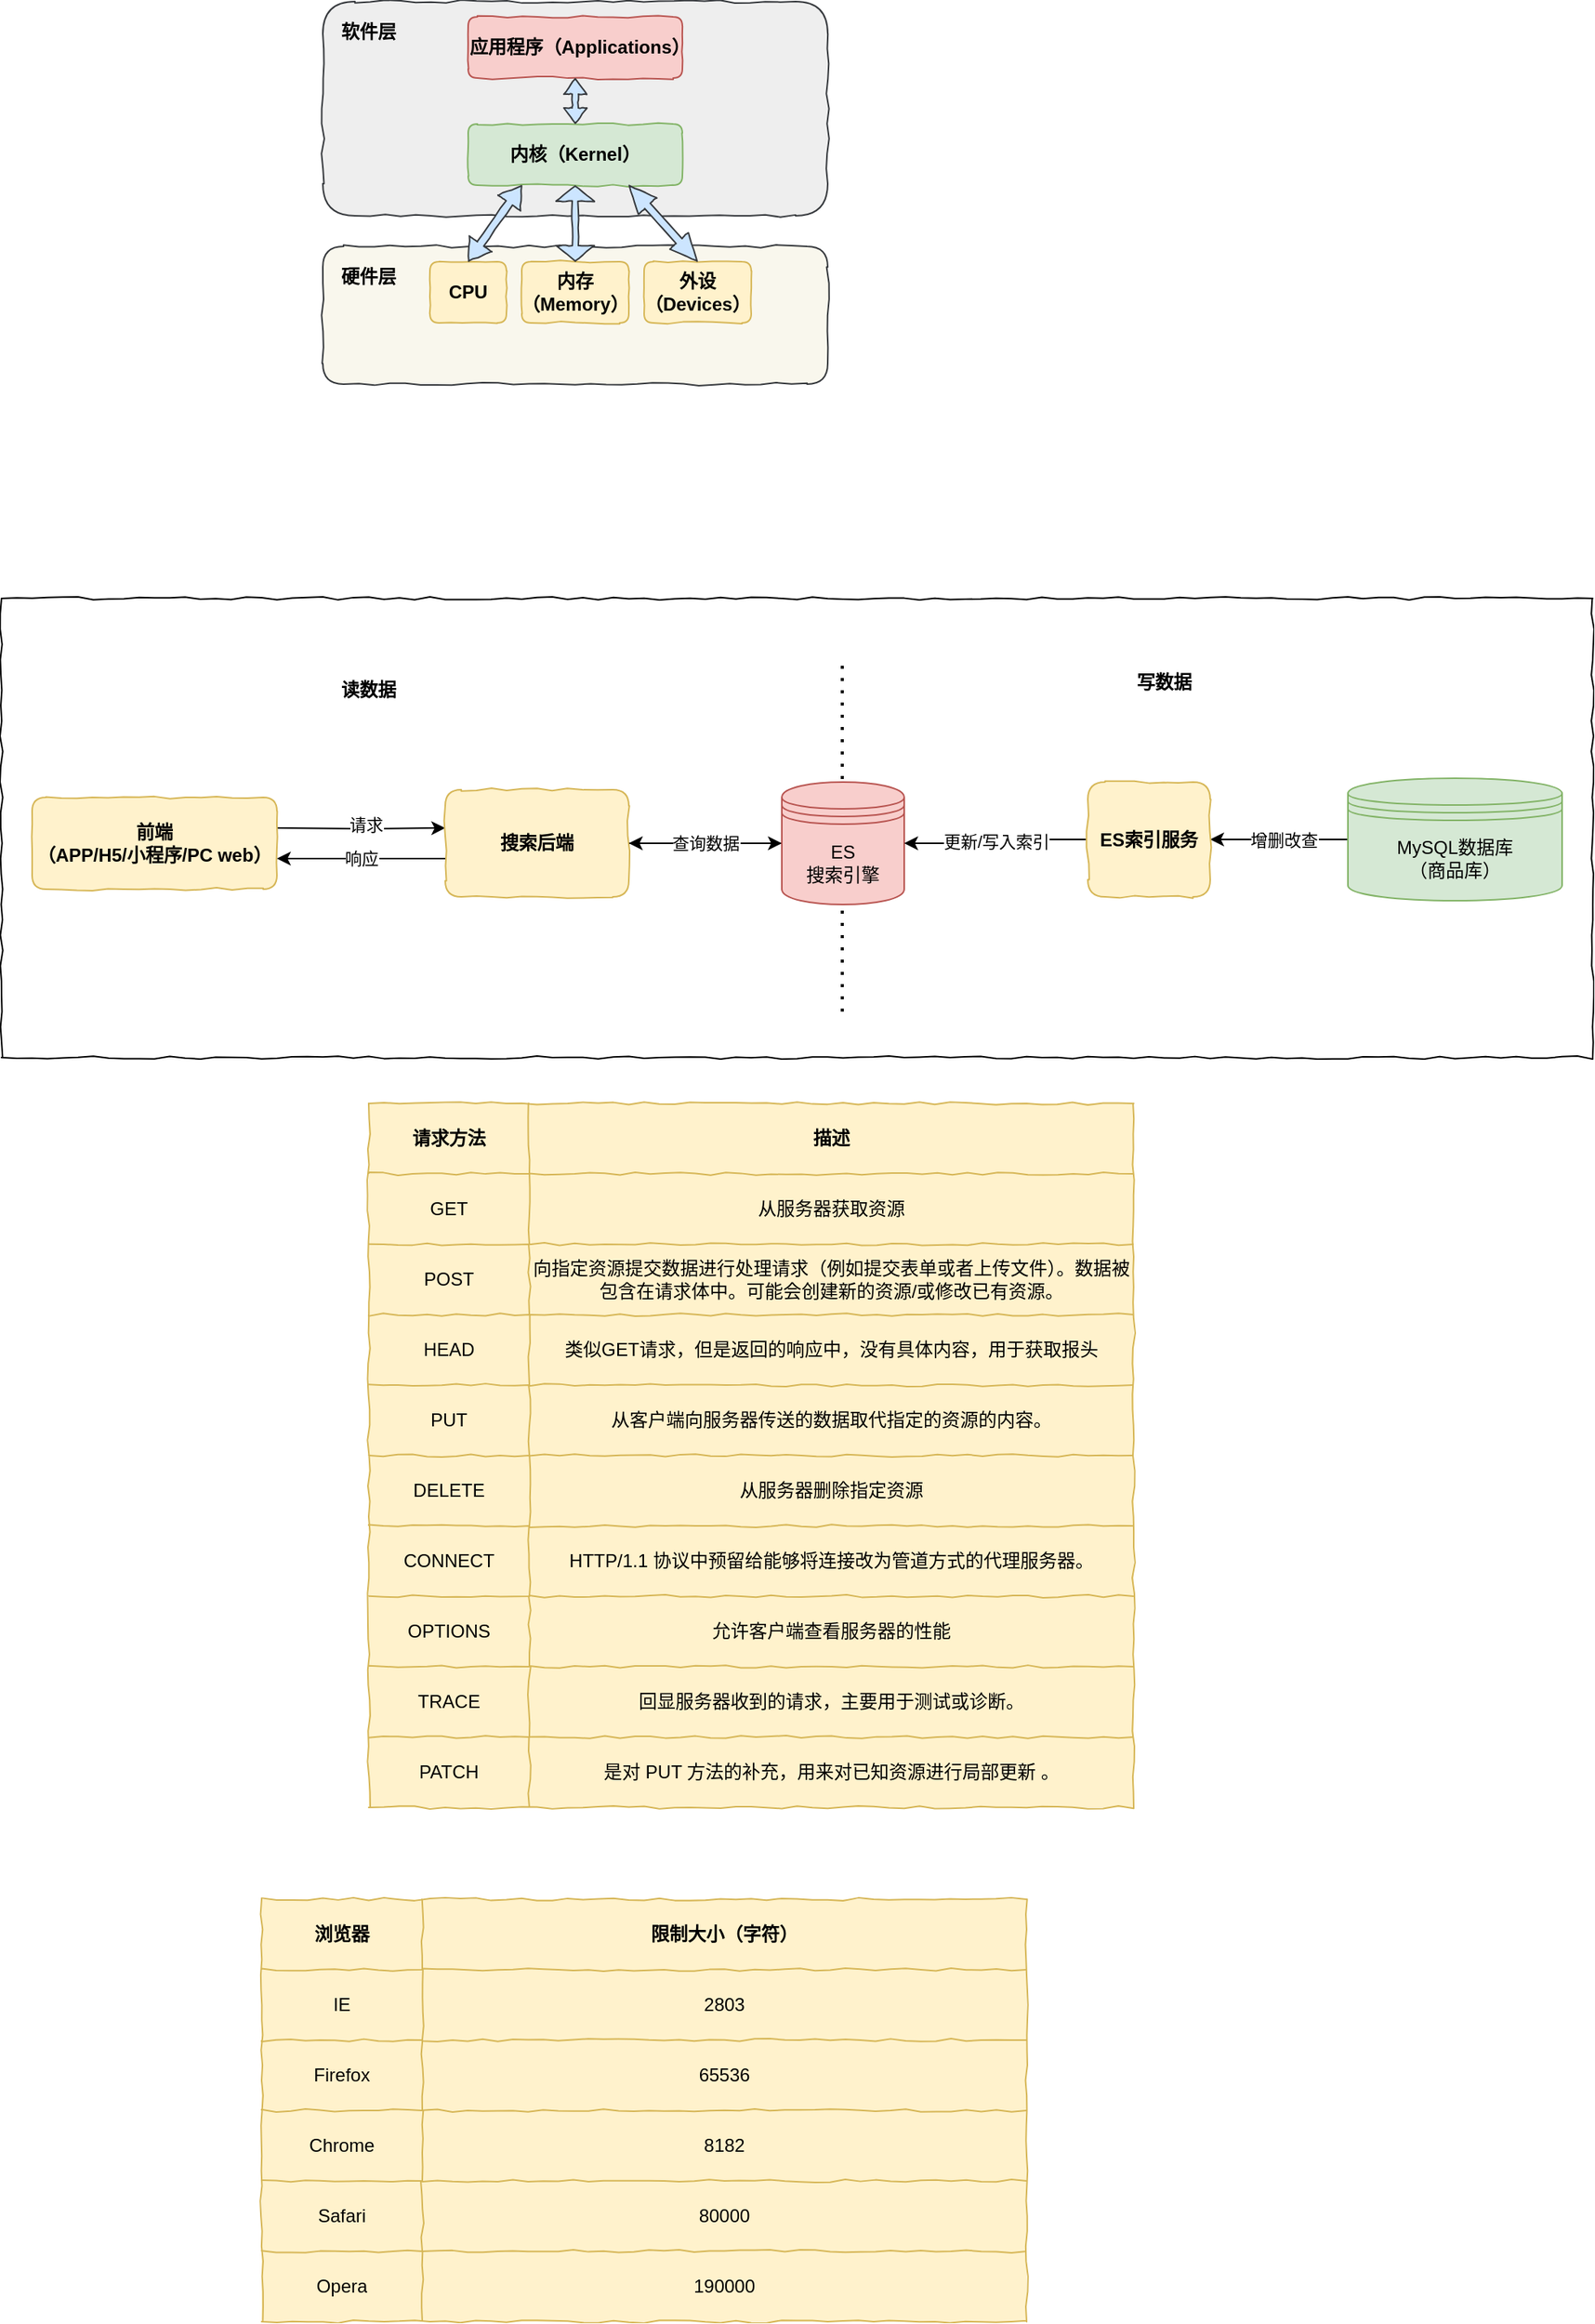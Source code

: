 <mxfile version="14.1.4" type="github">
  <diagram id="RjBqsqhj3sioLkczXOe3" name="Page-1">
    <mxGraphModel dx="946" dy="1759" grid="1" gridSize="10" guides="1" tooltips="1" connect="1" arrows="1" fold="1" page="1" pageScale="1" pageWidth="827" pageHeight="1169" math="0" shadow="0">
      <root>
        <mxCell id="0" />
        <mxCell id="1" parent="0" />
        <mxCell id="GFjqKOsz96lYpiR8VjZb-7" value="" style="rounded=1;whiteSpace=wrap;html=1;comic=1;fillColor=#f9f7ed;strokeColor=#36393d;" vertex="1" parent="1">
          <mxGeometry x="280" y="-260" width="330" height="90" as="geometry" />
        </mxCell>
        <mxCell id="GFjqKOsz96lYpiR8VjZb-8" value="" style="rounded=1;whiteSpace=wrap;html=1;comic=1;fillColor=#eeeeee;strokeColor=#36393d;" vertex="1" parent="1">
          <mxGeometry x="280" y="-420" width="330" height="140" as="geometry" />
        </mxCell>
        <mxCell id="zmc4Z-w7jA_BF66H5ybC-30" value="" style="rounded=0;whiteSpace=wrap;html=1;comic=1;" parent="1" vertex="1">
          <mxGeometry x="70" y="-30" width="1040" height="300" as="geometry" />
        </mxCell>
        <mxCell id="zmc4Z-w7jA_BF66H5ybC-29" value="" style="endArrow=none;dashed=1;html=1;dashPattern=1 3;strokeWidth=2;" parent="1" edge="1">
          <mxGeometry width="50" height="50" relative="1" as="geometry">
            <mxPoint x="619.5" y="240" as="sourcePoint" />
            <mxPoint x="619.5" y="10" as="targetPoint" />
          </mxGeometry>
        </mxCell>
        <mxCell id="46z4oTIVy4qsNz0aYybG-44" value="" style="shape=table;html=1;whiteSpace=wrap;startSize=0;container=1;collapsible=0;childLayout=tableLayout;comic=1;fillColor=#fff2cc;strokeColor=#d6b656;" parent="1" vertex="1">
          <mxGeometry x="310" y="300" width="500" height="460" as="geometry" />
        </mxCell>
        <mxCell id="46z4oTIVy4qsNz0aYybG-45" value="" style="shape=partialRectangle;html=1;whiteSpace=wrap;collapsible=0;dropTarget=0;pointerEvents=0;fillColor=none;top=0;left=0;bottom=0;right=0;points=[[0,0.5],[1,0.5]];portConstraint=eastwest;" parent="46z4oTIVy4qsNz0aYybG-44" vertex="1">
          <mxGeometry width="500" height="46" as="geometry" />
        </mxCell>
        <mxCell id="46z4oTIVy4qsNz0aYybG-46" value="&lt;b&gt;请求方法&lt;/b&gt;" style="shape=partialRectangle;html=1;whiteSpace=wrap;connectable=0;overflow=hidden;fillColor=none;top=0;left=0;bottom=0;right=0;" parent="46z4oTIVy4qsNz0aYybG-45" vertex="1">
          <mxGeometry width="105" height="46" as="geometry" />
        </mxCell>
        <mxCell id="46z4oTIVy4qsNz0aYybG-47" value="&lt;b&gt;描述&lt;/b&gt;" style="shape=partialRectangle;html=1;whiteSpace=wrap;connectable=0;overflow=hidden;fillColor=none;top=0;left=0;bottom=0;right=0;" parent="46z4oTIVy4qsNz0aYybG-45" vertex="1">
          <mxGeometry x="105" width="395" height="46" as="geometry" />
        </mxCell>
        <mxCell id="46z4oTIVy4qsNz0aYybG-48" value="" style="shape=partialRectangle;html=1;whiteSpace=wrap;collapsible=0;dropTarget=0;pointerEvents=0;fillColor=none;top=0;left=0;bottom=0;right=0;points=[[0,0.5],[1,0.5]];portConstraint=eastwest;" parent="46z4oTIVy4qsNz0aYybG-44" vertex="1">
          <mxGeometry y="46" width="500" height="46" as="geometry" />
        </mxCell>
        <mxCell id="46z4oTIVy4qsNz0aYybG-49" value="GET" style="shape=partialRectangle;html=1;whiteSpace=wrap;connectable=0;overflow=hidden;fillColor=none;top=0;left=0;bottom=0;right=0;" parent="46z4oTIVy4qsNz0aYybG-48" vertex="1">
          <mxGeometry width="105" height="46" as="geometry" />
        </mxCell>
        <mxCell id="46z4oTIVy4qsNz0aYybG-50" value="从服务器获取资源" style="shape=partialRectangle;html=1;whiteSpace=wrap;connectable=0;overflow=hidden;fillColor=none;top=0;left=0;bottom=0;right=0;" parent="46z4oTIVy4qsNz0aYybG-48" vertex="1">
          <mxGeometry x="105" width="395" height="46" as="geometry" />
        </mxCell>
        <mxCell id="46z4oTIVy4qsNz0aYybG-51" value="" style="shape=partialRectangle;html=1;whiteSpace=wrap;collapsible=0;dropTarget=0;pointerEvents=0;fillColor=none;top=0;left=0;bottom=0;right=0;points=[[0,0.5],[1,0.5]];portConstraint=eastwest;" parent="46z4oTIVy4qsNz0aYybG-44" vertex="1">
          <mxGeometry y="92" width="500" height="46" as="geometry" />
        </mxCell>
        <mxCell id="46z4oTIVy4qsNz0aYybG-52" value="POST" style="shape=partialRectangle;html=1;whiteSpace=wrap;connectable=0;overflow=hidden;fillColor=none;top=0;left=0;bottom=0;right=0;" parent="46z4oTIVy4qsNz0aYybG-51" vertex="1">
          <mxGeometry width="105" height="46" as="geometry" />
        </mxCell>
        <mxCell id="46z4oTIVy4qsNz0aYybG-53" value="向指定资源提交数据进行处理请求（例如提交表单或者上传文件）。数据被包含在请求体中。可能会创建新的资源/或修改已有资源。" style="shape=partialRectangle;html=1;whiteSpace=wrap;connectable=0;overflow=hidden;fillColor=none;top=0;left=0;bottom=0;right=0;" parent="46z4oTIVy4qsNz0aYybG-51" vertex="1">
          <mxGeometry x="105" width="395" height="46" as="geometry" />
        </mxCell>
        <mxCell id="46z4oTIVy4qsNz0aYybG-54" value="" style="shape=partialRectangle;html=1;whiteSpace=wrap;collapsible=0;dropTarget=0;pointerEvents=0;fillColor=none;top=0;left=0;bottom=0;right=0;points=[[0,0.5],[1,0.5]];portConstraint=eastwest;" parent="46z4oTIVy4qsNz0aYybG-44" vertex="1">
          <mxGeometry y="138" width="500" height="46" as="geometry" />
        </mxCell>
        <mxCell id="46z4oTIVy4qsNz0aYybG-55" value="HEAD" style="shape=partialRectangle;html=1;whiteSpace=wrap;connectable=0;overflow=hidden;fillColor=none;top=0;left=0;bottom=0;right=0;" parent="46z4oTIVy4qsNz0aYybG-54" vertex="1">
          <mxGeometry width="105" height="46" as="geometry" />
        </mxCell>
        <mxCell id="46z4oTIVy4qsNz0aYybG-56" value="类似GET请求，但是返回的响应中，没有具体内容，用于获取报头" style="shape=partialRectangle;html=1;whiteSpace=wrap;connectable=0;overflow=hidden;fillColor=none;top=0;left=0;bottom=0;right=0;" parent="46z4oTIVy4qsNz0aYybG-54" vertex="1">
          <mxGeometry x="105" width="395" height="46" as="geometry" />
        </mxCell>
        <mxCell id="46z4oTIVy4qsNz0aYybG-57" value="" style="shape=partialRectangle;html=1;whiteSpace=wrap;collapsible=0;dropTarget=0;pointerEvents=0;fillColor=none;top=0;left=0;bottom=0;right=0;points=[[0,0.5],[1,0.5]];portConstraint=eastwest;" parent="46z4oTIVy4qsNz0aYybG-44" vertex="1">
          <mxGeometry y="184" width="500" height="46" as="geometry" />
        </mxCell>
        <mxCell id="46z4oTIVy4qsNz0aYybG-58" value="PUT" style="shape=partialRectangle;html=1;whiteSpace=wrap;connectable=0;overflow=hidden;fillColor=none;top=0;left=0;bottom=0;right=0;" parent="46z4oTIVy4qsNz0aYybG-57" vertex="1">
          <mxGeometry width="105" height="46" as="geometry" />
        </mxCell>
        <mxCell id="46z4oTIVy4qsNz0aYybG-59" value="从客户端向服务器传送的数据取代指定的资源的内容。" style="shape=partialRectangle;html=1;whiteSpace=wrap;connectable=0;overflow=hidden;fillColor=none;top=0;left=0;bottom=0;right=0;" parent="46z4oTIVy4qsNz0aYybG-57" vertex="1">
          <mxGeometry x="105" width="395" height="46" as="geometry" />
        </mxCell>
        <mxCell id="46z4oTIVy4qsNz0aYybG-60" value="" style="shape=partialRectangle;html=1;whiteSpace=wrap;collapsible=0;dropTarget=0;pointerEvents=0;fillColor=none;top=0;left=0;bottom=0;right=0;points=[[0,0.5],[1,0.5]];portConstraint=eastwest;" parent="46z4oTIVy4qsNz0aYybG-44" vertex="1">
          <mxGeometry y="230" width="500" height="46" as="geometry" />
        </mxCell>
        <mxCell id="46z4oTIVy4qsNz0aYybG-61" value="DELETE" style="shape=partialRectangle;html=1;whiteSpace=wrap;connectable=0;overflow=hidden;fillColor=none;top=0;left=0;bottom=0;right=0;" parent="46z4oTIVy4qsNz0aYybG-60" vertex="1">
          <mxGeometry width="105" height="46" as="geometry" />
        </mxCell>
        <mxCell id="46z4oTIVy4qsNz0aYybG-62" value="从服务器删除指定资源" style="shape=partialRectangle;html=1;whiteSpace=wrap;connectable=0;overflow=hidden;fillColor=none;top=0;left=0;bottom=0;right=0;" parent="46z4oTIVy4qsNz0aYybG-60" vertex="1">
          <mxGeometry x="105" width="395" height="46" as="geometry" />
        </mxCell>
        <mxCell id="46z4oTIVy4qsNz0aYybG-72" style="shape=partialRectangle;html=1;whiteSpace=wrap;collapsible=0;dropTarget=0;pointerEvents=0;fillColor=none;top=0;left=0;bottom=0;right=0;points=[[0,0.5],[1,0.5]];portConstraint=eastwest;" parent="46z4oTIVy4qsNz0aYybG-44" vertex="1">
          <mxGeometry y="276" width="500" height="46" as="geometry" />
        </mxCell>
        <mxCell id="46z4oTIVy4qsNz0aYybG-73" value="CONNECT" style="shape=partialRectangle;html=1;whiteSpace=wrap;connectable=0;overflow=hidden;fillColor=none;top=0;left=0;bottom=0;right=0;" parent="46z4oTIVy4qsNz0aYybG-72" vertex="1">
          <mxGeometry width="105" height="46" as="geometry" />
        </mxCell>
        <mxCell id="46z4oTIVy4qsNz0aYybG-74" value="HTTP/1.1 协议中预留给能够将连接改为管道方式的代理服务器。" style="shape=partialRectangle;html=1;whiteSpace=wrap;connectable=0;overflow=hidden;fillColor=none;top=0;left=0;bottom=0;right=0;" parent="46z4oTIVy4qsNz0aYybG-72" vertex="1">
          <mxGeometry x="105" width="395" height="46" as="geometry" />
        </mxCell>
        <mxCell id="46z4oTIVy4qsNz0aYybG-69" style="shape=partialRectangle;html=1;whiteSpace=wrap;collapsible=0;dropTarget=0;pointerEvents=0;fillColor=none;top=0;left=0;bottom=0;right=0;points=[[0,0.5],[1,0.5]];portConstraint=eastwest;" parent="46z4oTIVy4qsNz0aYybG-44" vertex="1">
          <mxGeometry y="322" width="500" height="46" as="geometry" />
        </mxCell>
        <mxCell id="46z4oTIVy4qsNz0aYybG-70" value="OPTIONS" style="shape=partialRectangle;html=1;whiteSpace=wrap;connectable=0;overflow=hidden;fillColor=none;top=0;left=0;bottom=0;right=0;" parent="46z4oTIVy4qsNz0aYybG-69" vertex="1">
          <mxGeometry width="105" height="46" as="geometry" />
        </mxCell>
        <mxCell id="46z4oTIVy4qsNz0aYybG-71" value="允许客户端查看服务器的性能" style="shape=partialRectangle;html=1;whiteSpace=wrap;connectable=0;overflow=hidden;fillColor=none;top=0;left=0;bottom=0;right=0;" parent="46z4oTIVy4qsNz0aYybG-69" vertex="1">
          <mxGeometry x="105" width="395" height="46" as="geometry" />
        </mxCell>
        <mxCell id="46z4oTIVy4qsNz0aYybG-66" style="shape=partialRectangle;html=1;whiteSpace=wrap;collapsible=0;dropTarget=0;pointerEvents=0;fillColor=none;top=0;left=0;bottom=0;right=0;points=[[0,0.5],[1,0.5]];portConstraint=eastwest;" parent="46z4oTIVy4qsNz0aYybG-44" vertex="1">
          <mxGeometry y="368" width="500" height="46" as="geometry" />
        </mxCell>
        <mxCell id="46z4oTIVy4qsNz0aYybG-67" value="TRACE" style="shape=partialRectangle;html=1;whiteSpace=wrap;connectable=0;overflow=hidden;fillColor=none;top=0;left=0;bottom=0;right=0;" parent="46z4oTIVy4qsNz0aYybG-66" vertex="1">
          <mxGeometry width="105" height="46" as="geometry" />
        </mxCell>
        <mxCell id="46z4oTIVy4qsNz0aYybG-68" value="回显服务器收到的请求，主要用于测试或诊断。" style="shape=partialRectangle;html=1;whiteSpace=wrap;connectable=0;overflow=hidden;fillColor=none;top=0;left=0;bottom=0;right=0;" parent="46z4oTIVy4qsNz0aYybG-66" vertex="1">
          <mxGeometry x="105" width="395" height="46" as="geometry" />
        </mxCell>
        <mxCell id="46z4oTIVy4qsNz0aYybG-63" style="shape=partialRectangle;html=1;whiteSpace=wrap;collapsible=0;dropTarget=0;pointerEvents=0;fillColor=none;top=0;left=0;bottom=0;right=0;points=[[0,0.5],[1,0.5]];portConstraint=eastwest;" parent="46z4oTIVy4qsNz0aYybG-44" vertex="1">
          <mxGeometry y="414" width="500" height="46" as="geometry" />
        </mxCell>
        <mxCell id="46z4oTIVy4qsNz0aYybG-64" value="PATCH" style="shape=partialRectangle;html=1;whiteSpace=wrap;connectable=0;overflow=hidden;fillColor=none;top=0;left=0;bottom=0;right=0;" parent="46z4oTIVy4qsNz0aYybG-63" vertex="1">
          <mxGeometry width="105" height="46" as="geometry" />
        </mxCell>
        <mxCell id="46z4oTIVy4qsNz0aYybG-65" value="是对 PUT 方法的补充，用来对已知资源进行局部更新 。" style="shape=partialRectangle;html=1;whiteSpace=wrap;connectable=0;overflow=hidden;fillColor=none;top=0;left=0;bottom=0;right=0;" parent="46z4oTIVy4qsNz0aYybG-63" vertex="1">
          <mxGeometry x="105" width="395" height="46" as="geometry" />
        </mxCell>
        <mxCell id="46z4oTIVy4qsNz0aYybG-75" value="" style="shape=table;html=1;whiteSpace=wrap;startSize=0;container=1;collapsible=0;childLayout=tableLayout;comic=1;fillColor=#fff2cc;strokeColor=#d6b656;" parent="1" vertex="1">
          <mxGeometry x="240" y="820" width="500" height="276" as="geometry" />
        </mxCell>
        <mxCell id="46z4oTIVy4qsNz0aYybG-76" value="" style="shape=partialRectangle;html=1;whiteSpace=wrap;collapsible=0;dropTarget=0;pointerEvents=0;fillColor=none;top=0;left=0;bottom=0;right=0;points=[[0,0.5],[1,0.5]];portConstraint=eastwest;" parent="46z4oTIVy4qsNz0aYybG-75" vertex="1">
          <mxGeometry width="500" height="46" as="geometry" />
        </mxCell>
        <mxCell id="46z4oTIVy4qsNz0aYybG-77" value="&lt;b&gt;浏览器&lt;/b&gt;" style="shape=partialRectangle;html=1;whiteSpace=wrap;connectable=0;overflow=hidden;fillColor=none;top=0;left=0;bottom=0;right=0;" parent="46z4oTIVy4qsNz0aYybG-76" vertex="1">
          <mxGeometry width="105" height="46" as="geometry" />
        </mxCell>
        <mxCell id="46z4oTIVy4qsNz0aYybG-78" value="&lt;b&gt;限制大小（字符）&lt;/b&gt;" style="shape=partialRectangle;html=1;whiteSpace=wrap;connectable=0;overflow=hidden;fillColor=none;top=0;left=0;bottom=0;right=0;" parent="46z4oTIVy4qsNz0aYybG-76" vertex="1">
          <mxGeometry x="105" width="395" height="46" as="geometry" />
        </mxCell>
        <mxCell id="46z4oTIVy4qsNz0aYybG-79" value="" style="shape=partialRectangle;html=1;whiteSpace=wrap;collapsible=0;dropTarget=0;pointerEvents=0;fillColor=none;top=0;left=0;bottom=0;right=0;points=[[0,0.5],[1,0.5]];portConstraint=eastwest;" parent="46z4oTIVy4qsNz0aYybG-75" vertex="1">
          <mxGeometry y="46" width="500" height="46" as="geometry" />
        </mxCell>
        <mxCell id="46z4oTIVy4qsNz0aYybG-80" value="IE" style="shape=partialRectangle;html=1;whiteSpace=wrap;connectable=0;overflow=hidden;fillColor=none;top=0;left=0;bottom=0;right=0;" parent="46z4oTIVy4qsNz0aYybG-79" vertex="1">
          <mxGeometry width="105" height="46" as="geometry" />
        </mxCell>
        <mxCell id="46z4oTIVy4qsNz0aYybG-81" value="2803" style="shape=partialRectangle;html=1;whiteSpace=wrap;connectable=0;overflow=hidden;fillColor=none;top=0;left=0;bottom=0;right=0;" parent="46z4oTIVy4qsNz0aYybG-79" vertex="1">
          <mxGeometry x="105" width="395" height="46" as="geometry" />
        </mxCell>
        <mxCell id="46z4oTIVy4qsNz0aYybG-82" value="" style="shape=partialRectangle;html=1;whiteSpace=wrap;collapsible=0;dropTarget=0;pointerEvents=0;fillColor=none;top=0;left=0;bottom=0;right=0;points=[[0,0.5],[1,0.5]];portConstraint=eastwest;" parent="46z4oTIVy4qsNz0aYybG-75" vertex="1">
          <mxGeometry y="92" width="500" height="46" as="geometry" />
        </mxCell>
        <mxCell id="46z4oTIVy4qsNz0aYybG-83" value="Firefox" style="shape=partialRectangle;html=1;whiteSpace=wrap;connectable=0;overflow=hidden;fillColor=none;top=0;left=0;bottom=0;right=0;" parent="46z4oTIVy4qsNz0aYybG-82" vertex="1">
          <mxGeometry width="105" height="46" as="geometry" />
        </mxCell>
        <mxCell id="46z4oTIVy4qsNz0aYybG-84" value="65536" style="shape=partialRectangle;html=1;whiteSpace=wrap;connectable=0;overflow=hidden;fillColor=none;top=0;left=0;bottom=0;right=0;" parent="46z4oTIVy4qsNz0aYybG-82" vertex="1">
          <mxGeometry x="105" width="395" height="46" as="geometry" />
        </mxCell>
        <mxCell id="46z4oTIVy4qsNz0aYybG-85" value="" style="shape=partialRectangle;html=1;whiteSpace=wrap;collapsible=0;dropTarget=0;pointerEvents=0;fillColor=none;top=0;left=0;bottom=0;right=0;points=[[0,0.5],[1,0.5]];portConstraint=eastwest;" parent="46z4oTIVy4qsNz0aYybG-75" vertex="1">
          <mxGeometry y="138" width="500" height="46" as="geometry" />
        </mxCell>
        <mxCell id="46z4oTIVy4qsNz0aYybG-86" value="Chrome" style="shape=partialRectangle;html=1;whiteSpace=wrap;connectable=0;overflow=hidden;fillColor=none;top=0;left=0;bottom=0;right=0;" parent="46z4oTIVy4qsNz0aYybG-85" vertex="1">
          <mxGeometry width="105" height="46" as="geometry" />
        </mxCell>
        <mxCell id="46z4oTIVy4qsNz0aYybG-87" value="8182" style="shape=partialRectangle;html=1;whiteSpace=wrap;connectable=0;overflow=hidden;fillColor=none;top=0;left=0;bottom=0;right=0;" parent="46z4oTIVy4qsNz0aYybG-85" vertex="1">
          <mxGeometry x="105" width="395" height="46" as="geometry" />
        </mxCell>
        <mxCell id="46z4oTIVy4qsNz0aYybG-88" value="" style="shape=partialRectangle;html=1;whiteSpace=wrap;collapsible=0;dropTarget=0;pointerEvents=0;fillColor=none;top=0;left=0;bottom=0;right=0;points=[[0,0.5],[1,0.5]];portConstraint=eastwest;" parent="46z4oTIVy4qsNz0aYybG-75" vertex="1">
          <mxGeometry y="184" width="500" height="46" as="geometry" />
        </mxCell>
        <mxCell id="46z4oTIVy4qsNz0aYybG-89" value="Safari" style="shape=partialRectangle;html=1;whiteSpace=wrap;connectable=0;overflow=hidden;fillColor=none;top=0;left=0;bottom=0;right=0;" parent="46z4oTIVy4qsNz0aYybG-88" vertex="1">
          <mxGeometry width="105" height="46" as="geometry" />
        </mxCell>
        <mxCell id="46z4oTIVy4qsNz0aYybG-90" value="80000" style="shape=partialRectangle;html=1;whiteSpace=wrap;connectable=0;overflow=hidden;fillColor=none;top=0;left=0;bottom=0;right=0;" parent="46z4oTIVy4qsNz0aYybG-88" vertex="1">
          <mxGeometry x="105" width="395" height="46" as="geometry" />
        </mxCell>
        <mxCell id="46z4oTIVy4qsNz0aYybG-94" style="shape=partialRectangle;html=1;whiteSpace=wrap;collapsible=0;dropTarget=0;pointerEvents=0;fillColor=none;top=0;left=0;bottom=0;right=0;points=[[0,0.5],[1,0.5]];portConstraint=eastwest;" parent="46z4oTIVy4qsNz0aYybG-75" vertex="1">
          <mxGeometry y="230" width="500" height="46" as="geometry" />
        </mxCell>
        <mxCell id="46z4oTIVy4qsNz0aYybG-95" value="Opera" style="shape=partialRectangle;html=1;whiteSpace=wrap;connectable=0;overflow=hidden;fillColor=none;top=0;left=0;bottom=0;right=0;" parent="46z4oTIVy4qsNz0aYybG-94" vertex="1">
          <mxGeometry width="105" height="46" as="geometry" />
        </mxCell>
        <mxCell id="46z4oTIVy4qsNz0aYybG-96" value="190000" style="shape=partialRectangle;html=1;whiteSpace=wrap;connectable=0;overflow=hidden;fillColor=none;top=0;left=0;bottom=0;right=0;" parent="46z4oTIVy4qsNz0aYybG-94" vertex="1">
          <mxGeometry x="105" width="395" height="46" as="geometry" />
        </mxCell>
        <mxCell id="zmc4Z-w7jA_BF66H5ybC-12" value="请求" style="edgeStyle=orthogonalEdgeStyle;rounded=0;orthogonalLoop=1;jettySize=auto;html=1;entryX=0;entryY=0.357;entryDx=0;entryDy=0;entryPerimeter=0;" parent="1" target="zmc4Z-w7jA_BF66H5ybC-5" edge="1">
          <mxGeometry x="0.067" y="3" relative="1" as="geometry">
            <mxPoint x="250" y="120" as="sourcePoint" />
            <Array as="points" />
            <mxPoint y="1" as="offset" />
          </mxGeometry>
        </mxCell>
        <mxCell id="zmc4Z-w7jA_BF66H5ybC-4" value="&lt;b&gt;前端&lt;br&gt;（APP/H5/小程序/PC web）&lt;br&gt;&lt;/b&gt;" style="rounded=1;whiteSpace=wrap;html=1;comic=1;fillColor=#fff2cc;strokeColor=#d6b656;" parent="1" vertex="1">
          <mxGeometry x="90" y="100" width="160" height="60" as="geometry" />
        </mxCell>
        <mxCell id="zmc4Z-w7jA_BF66H5ybC-13" value="响应" style="edgeStyle=orthogonalEdgeStyle;rounded=0;orthogonalLoop=1;jettySize=auto;html=1;" parent="1" source="zmc4Z-w7jA_BF66H5ybC-5" edge="1">
          <mxGeometry relative="1" as="geometry">
            <mxPoint x="250" y="140" as="targetPoint" />
            <Array as="points">
              <mxPoint x="250" y="140" />
            </Array>
          </mxGeometry>
        </mxCell>
        <mxCell id="zmc4Z-w7jA_BF66H5ybC-15" style="edgeStyle=orthogonalEdgeStyle;rounded=0;orthogonalLoop=1;jettySize=auto;html=1;entryX=0;entryY=0.5;entryDx=0;entryDy=0;entryPerimeter=0;" parent="1" source="zmc4Z-w7jA_BF66H5ybC-5" edge="1">
          <mxGeometry relative="1" as="geometry">
            <mxPoint x="580" y="130" as="targetPoint" />
          </mxGeometry>
        </mxCell>
        <mxCell id="zmc4Z-w7jA_BF66H5ybC-5" value="&lt;b&gt;搜索后端&lt;/b&gt;" style="rounded=1;whiteSpace=wrap;html=1;comic=1;fillColor=#fff2cc;strokeColor=#d6b656;" parent="1" vertex="1">
          <mxGeometry x="360" y="95" width="120" height="70" as="geometry" />
        </mxCell>
        <mxCell id="zmc4Z-w7jA_BF66H5ybC-17" style="edgeStyle=orthogonalEdgeStyle;rounded=0;orthogonalLoop=1;jettySize=auto;html=1;" parent="1" edge="1">
          <mxGeometry relative="1" as="geometry">
            <mxPoint x="480" y="130" as="targetPoint" />
            <mxPoint x="580" y="130" as="sourcePoint" />
          </mxGeometry>
        </mxCell>
        <mxCell id="zmc4Z-w7jA_BF66H5ybC-18" value="查询数据" style="edgeLabel;html=1;align=center;verticalAlign=middle;resizable=0;points=[];" parent="zmc4Z-w7jA_BF66H5ybC-17" vertex="1" connectable="0">
          <mxGeometry x="0.24" y="5" relative="1" as="geometry">
            <mxPoint x="12" y="-5" as="offset" />
          </mxGeometry>
        </mxCell>
        <mxCell id="zmc4Z-w7jA_BF66H5ybC-20" value="ES&lt;br&gt;搜索引擎" style="shape=datastore;whiteSpace=wrap;html=1;comic=0;fillColor=#f8cecc;strokeColor=#b85450;treeMoving=1;" parent="1" vertex="1">
          <mxGeometry x="580" y="90" width="80" height="80" as="geometry" />
        </mxCell>
        <mxCell id="zmc4Z-w7jA_BF66H5ybC-33" style="edgeStyle=orthogonalEdgeStyle;rounded=0;orthogonalLoop=1;jettySize=auto;html=1;entryX=1;entryY=0.5;entryDx=0;entryDy=0;" parent="1" source="zmc4Z-w7jA_BF66H5ybC-21" target="zmc4Z-w7jA_BF66H5ybC-22" edge="1">
          <mxGeometry relative="1" as="geometry" />
        </mxCell>
        <mxCell id="zmc4Z-w7jA_BF66H5ybC-34" value="增删改查" style="edgeLabel;html=1;align=center;verticalAlign=middle;resizable=0;points=[];" parent="zmc4Z-w7jA_BF66H5ybC-33" vertex="1" connectable="0">
          <mxGeometry x="0.167" y="2" relative="1" as="geometry">
            <mxPoint x="10" y="-2" as="offset" />
          </mxGeometry>
        </mxCell>
        <mxCell id="zmc4Z-w7jA_BF66H5ybC-21" value="MySQL数据库&lt;br&gt;（商品库）" style="shape=datastore;whiteSpace=wrap;html=1;comic=0;fillColor=#d5e8d4;strokeColor=#82b366;treeMoving=1;" parent="1" vertex="1">
          <mxGeometry x="950" y="87.5" width="140" height="80" as="geometry" />
        </mxCell>
        <mxCell id="zmc4Z-w7jA_BF66H5ybC-27" value="更新/写入索引" style="edgeStyle=orthogonalEdgeStyle;rounded=0;orthogonalLoop=1;jettySize=auto;html=1;entryX=1;entryY=0.5;entryDx=0;entryDy=0;" parent="1" source="zmc4Z-w7jA_BF66H5ybC-22" target="zmc4Z-w7jA_BF66H5ybC-20" edge="1">
          <mxGeometry relative="1" as="geometry" />
        </mxCell>
        <mxCell id="zmc4Z-w7jA_BF66H5ybC-22" value="&lt;b&gt;ES索引服务&lt;/b&gt;" style="rounded=1;whiteSpace=wrap;html=1;comic=1;fillColor=#fff2cc;strokeColor=#d6b656;" parent="1" vertex="1">
          <mxGeometry x="780" y="90" width="80" height="75" as="geometry" />
        </mxCell>
        <mxCell id="zmc4Z-w7jA_BF66H5ybC-31" value="&lt;b&gt;读数据&lt;/b&gt;" style="text;html=1;strokeColor=none;fillColor=none;align=center;verticalAlign=middle;whiteSpace=wrap;rounded=0;comic=1;" parent="1" vertex="1">
          <mxGeometry x="220" y="10" width="180" height="40" as="geometry" />
        </mxCell>
        <mxCell id="zmc4Z-w7jA_BF66H5ybC-32" value="&lt;b&gt;写数据&lt;/b&gt;" style="text;html=1;strokeColor=none;fillColor=none;align=center;verticalAlign=middle;whiteSpace=wrap;rounded=0;comic=1;" parent="1" vertex="1">
          <mxGeometry x="770" y="10" width="120" height="30" as="geometry" />
        </mxCell>
        <mxCell id="GFjqKOsz96lYpiR8VjZb-1" value="&lt;b&gt;应用程序（Applications）&lt;/b&gt;" style="rounded=1;whiteSpace=wrap;html=1;comic=1;fillColor=#f8cecc;strokeColor=#b85450;" vertex="1" parent="1">
          <mxGeometry x="375" y="-410" width="140" height="40" as="geometry" />
        </mxCell>
        <mxCell id="GFjqKOsz96lYpiR8VjZb-2" value="&lt;b&gt;内核（Kernel）&lt;/b&gt;" style="rounded=1;whiteSpace=wrap;html=1;comic=1;fillColor=#d5e8d4;strokeColor=#82b366;" vertex="1" parent="1">
          <mxGeometry x="375" y="-340" width="140" height="40" as="geometry" />
        </mxCell>
        <mxCell id="GFjqKOsz96lYpiR8VjZb-3" value="&lt;b&gt;CPU&lt;/b&gt;" style="rounded=1;whiteSpace=wrap;html=1;comic=1;fillColor=#fff2cc;strokeColor=#d6b656;" vertex="1" parent="1">
          <mxGeometry x="350" y="-250" width="50" height="40" as="geometry" />
        </mxCell>
        <mxCell id="GFjqKOsz96lYpiR8VjZb-4" value="&lt;b&gt;内存（Memory）&lt;/b&gt;" style="rounded=1;whiteSpace=wrap;html=1;comic=1;fillColor=#fff2cc;strokeColor=#d6b656;" vertex="1" parent="1">
          <mxGeometry x="410" y="-250" width="70" height="40" as="geometry" />
        </mxCell>
        <mxCell id="GFjqKOsz96lYpiR8VjZb-5" value="&lt;b&gt;外设（Devices）&lt;/b&gt;" style="rounded=1;whiteSpace=wrap;html=1;comic=1;fillColor=#fff2cc;strokeColor=#d6b656;" vertex="1" parent="1">
          <mxGeometry x="490" y="-250" width="70" height="40" as="geometry" />
        </mxCell>
        <mxCell id="GFjqKOsz96lYpiR8VjZb-9" value="" style="shape=flexArrow;endArrow=classic;startArrow=classic;html=1;width=5;endSize=4.23;fillColor=#cce5ff;strokeColor=#36393d;entryX=0.25;entryY=1;entryDx=0;entryDy=0;exitX=0.5;exitY=0;exitDx=0;exitDy=0;comic=1;startSize=4.23;startWidth=12;endWidth=12;" edge="1" parent="1" source="GFjqKOsz96lYpiR8VjZb-3" target="GFjqKOsz96lYpiR8VjZb-2">
          <mxGeometry width="50" height="50" relative="1" as="geometry">
            <mxPoint x="354" y="-250" as="sourcePoint" />
            <mxPoint x="400" y="-290" as="targetPoint" />
          </mxGeometry>
        </mxCell>
        <mxCell id="GFjqKOsz96lYpiR8VjZb-10" value="" style="shape=flexArrow;endArrow=classic;startArrow=classic;html=1;width=5;endSize=5.58;fillColor=#cce5ff;strokeColor=#36393d;entryX=0.75;entryY=1;entryDx=0;entryDy=0;exitX=0.5;exitY=0;exitDx=0;exitDy=0;comic=1;startSize=5.58;endWidth=10;startWidth=10;" edge="1" parent="1" source="GFjqKOsz96lYpiR8VjZb-5" target="GFjqKOsz96lYpiR8VjZb-2">
          <mxGeometry width="50" height="50" relative="1" as="geometry">
            <mxPoint x="515" y="-250" as="sourcePoint" />
            <mxPoint x="560" y="-300" as="targetPoint" />
          </mxGeometry>
        </mxCell>
        <mxCell id="GFjqKOsz96lYpiR8VjZb-11" value="" style="shape=flexArrow;endArrow=classic;startArrow=classic;html=1;width=4;endSize=3;fillColor=#cce5ff;strokeColor=#36393d;entryX=0.5;entryY=1;entryDx=0;entryDy=0;exitX=0.5;exitY=0;exitDx=0;exitDy=0;comic=1;startSize=3;" edge="1" parent="1" source="GFjqKOsz96lYpiR8VjZb-4" target="GFjqKOsz96lYpiR8VjZb-2">
          <mxGeometry width="50" height="50" relative="1" as="geometry">
            <mxPoint x="490" y="-250" as="sourcePoint" />
            <mxPoint x="427.5" y="-300" as="targetPoint" />
          </mxGeometry>
        </mxCell>
        <mxCell id="GFjqKOsz96lYpiR8VjZb-13" value="" style="shape=flexArrow;endArrow=classic;startArrow=classic;html=1;width=4;endSize=3;fillColor=#cce5ff;strokeColor=#36393d;entryX=0.5;entryY=1;entryDx=0;entryDy=0;comic=1;startSize=3;endWidth=10;startWidth=10;" edge="1" parent="1" target="GFjqKOsz96lYpiR8VjZb-1">
          <mxGeometry width="50" height="50" relative="1" as="geometry">
            <mxPoint x="445" y="-340" as="sourcePoint" />
            <mxPoint x="455" y="-290" as="targetPoint" />
          </mxGeometry>
        </mxCell>
        <mxCell id="GFjqKOsz96lYpiR8VjZb-14" value="&lt;b&gt;软件层&lt;/b&gt;" style="text;html=1;strokeColor=none;fillColor=none;align=center;verticalAlign=middle;whiteSpace=wrap;rounded=0;comic=1;" vertex="1" parent="1">
          <mxGeometry x="290" y="-410" width="40" height="20" as="geometry" />
        </mxCell>
        <mxCell id="GFjqKOsz96lYpiR8VjZb-15" value="&lt;b&gt;硬件层&lt;/b&gt;" style="text;html=1;strokeColor=none;fillColor=none;align=center;verticalAlign=middle;whiteSpace=wrap;rounded=0;comic=1;" vertex="1" parent="1">
          <mxGeometry x="290" y="-250" width="40" height="20" as="geometry" />
        </mxCell>
      </root>
    </mxGraphModel>
  </diagram>
</mxfile>
